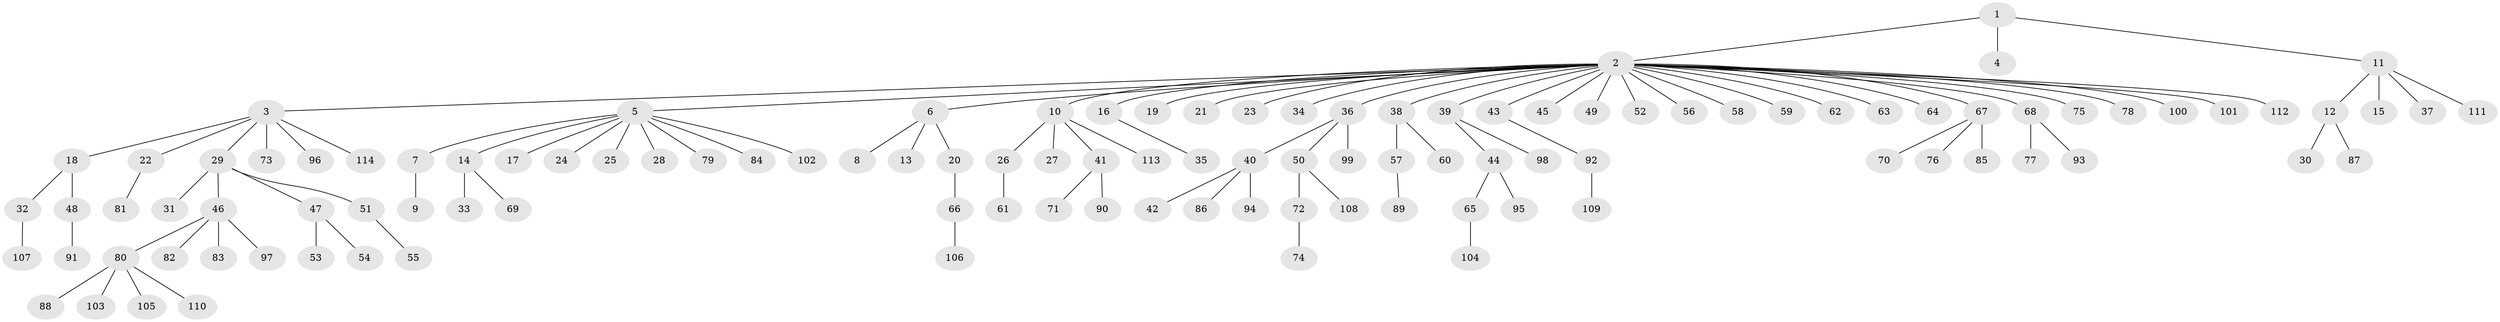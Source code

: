 // coarse degree distribution, {6: 0.02197802197802198, 32: 0.01098901098901099, 7: 0.01098901098901099, 1: 0.7582417582417582, 11: 0.01098901098901099, 3: 0.054945054945054944, 5: 0.02197802197802198, 2: 0.08791208791208792, 4: 0.02197802197802198}
// Generated by graph-tools (version 1.1) at 2025/51/02/27/25 19:51:56]
// undirected, 114 vertices, 113 edges
graph export_dot {
graph [start="1"]
  node [color=gray90,style=filled];
  1;
  2;
  3;
  4;
  5;
  6;
  7;
  8;
  9;
  10;
  11;
  12;
  13;
  14;
  15;
  16;
  17;
  18;
  19;
  20;
  21;
  22;
  23;
  24;
  25;
  26;
  27;
  28;
  29;
  30;
  31;
  32;
  33;
  34;
  35;
  36;
  37;
  38;
  39;
  40;
  41;
  42;
  43;
  44;
  45;
  46;
  47;
  48;
  49;
  50;
  51;
  52;
  53;
  54;
  55;
  56;
  57;
  58;
  59;
  60;
  61;
  62;
  63;
  64;
  65;
  66;
  67;
  68;
  69;
  70;
  71;
  72;
  73;
  74;
  75;
  76;
  77;
  78;
  79;
  80;
  81;
  82;
  83;
  84;
  85;
  86;
  87;
  88;
  89;
  90;
  91;
  92;
  93;
  94;
  95;
  96;
  97;
  98;
  99;
  100;
  101;
  102;
  103;
  104;
  105;
  106;
  107;
  108;
  109;
  110;
  111;
  112;
  113;
  114;
  1 -- 2;
  1 -- 4;
  1 -- 11;
  2 -- 3;
  2 -- 5;
  2 -- 6;
  2 -- 10;
  2 -- 16;
  2 -- 19;
  2 -- 21;
  2 -- 23;
  2 -- 34;
  2 -- 36;
  2 -- 38;
  2 -- 39;
  2 -- 43;
  2 -- 45;
  2 -- 49;
  2 -- 52;
  2 -- 56;
  2 -- 58;
  2 -- 59;
  2 -- 62;
  2 -- 63;
  2 -- 64;
  2 -- 67;
  2 -- 68;
  2 -- 75;
  2 -- 78;
  2 -- 100;
  2 -- 101;
  2 -- 112;
  3 -- 18;
  3 -- 22;
  3 -- 29;
  3 -- 73;
  3 -- 96;
  3 -- 114;
  5 -- 7;
  5 -- 14;
  5 -- 17;
  5 -- 24;
  5 -- 25;
  5 -- 28;
  5 -- 79;
  5 -- 84;
  5 -- 102;
  6 -- 8;
  6 -- 13;
  6 -- 20;
  7 -- 9;
  10 -- 26;
  10 -- 27;
  10 -- 41;
  10 -- 113;
  11 -- 12;
  11 -- 15;
  11 -- 37;
  11 -- 111;
  12 -- 30;
  12 -- 87;
  14 -- 33;
  14 -- 69;
  16 -- 35;
  18 -- 32;
  18 -- 48;
  20 -- 66;
  22 -- 81;
  26 -- 61;
  29 -- 31;
  29 -- 46;
  29 -- 47;
  29 -- 51;
  32 -- 107;
  36 -- 40;
  36 -- 50;
  36 -- 99;
  38 -- 57;
  38 -- 60;
  39 -- 44;
  39 -- 98;
  40 -- 42;
  40 -- 86;
  40 -- 94;
  41 -- 71;
  41 -- 90;
  43 -- 92;
  44 -- 65;
  44 -- 95;
  46 -- 80;
  46 -- 82;
  46 -- 83;
  46 -- 97;
  47 -- 53;
  47 -- 54;
  48 -- 91;
  50 -- 72;
  50 -- 108;
  51 -- 55;
  57 -- 89;
  65 -- 104;
  66 -- 106;
  67 -- 70;
  67 -- 76;
  67 -- 85;
  68 -- 77;
  68 -- 93;
  72 -- 74;
  80 -- 88;
  80 -- 103;
  80 -- 105;
  80 -- 110;
  92 -- 109;
}
